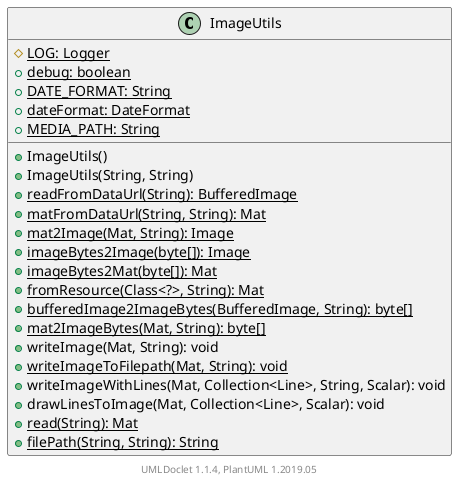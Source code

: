 @startuml

    class ImageUtils [[ImageUtils.html]] {
        {static} #LOG: Logger
        {static} +debug: boolean
        {static} +DATE_FORMAT: String
        {static} +dateFormat: DateFormat
        {static} +MEDIA_PATH: String
        +ImageUtils()
        +ImageUtils(String, String)
        {static} +readFromDataUrl(String): BufferedImage
        {static} +matFromDataUrl(String, String): Mat
        {static} +mat2Image(Mat, String): Image
        {static} +imageBytes2Image(byte[]): Image
        {static} +imageBytes2Mat(byte[]): Mat
        {static} +fromResource(Class<?>, String): Mat
        {static} +bufferedImage2ImageBytes(BufferedImage, String): byte[]
        {static} +mat2ImageBytes(Mat, String): byte[]
        +writeImage(Mat, String): void
        {static} +writeImageToFilepath(Mat, String): void
        +writeImageWithLines(Mat, Collection<Line>, String, Scalar): void
        +drawLinesToImage(Mat, Collection<Line>, Scalar): void
        {static} +read(String): Mat
        {static} +filePath(String, String): String
    }


    center footer UMLDoclet 1.1.4, PlantUML 1.2019.05
@enduml
